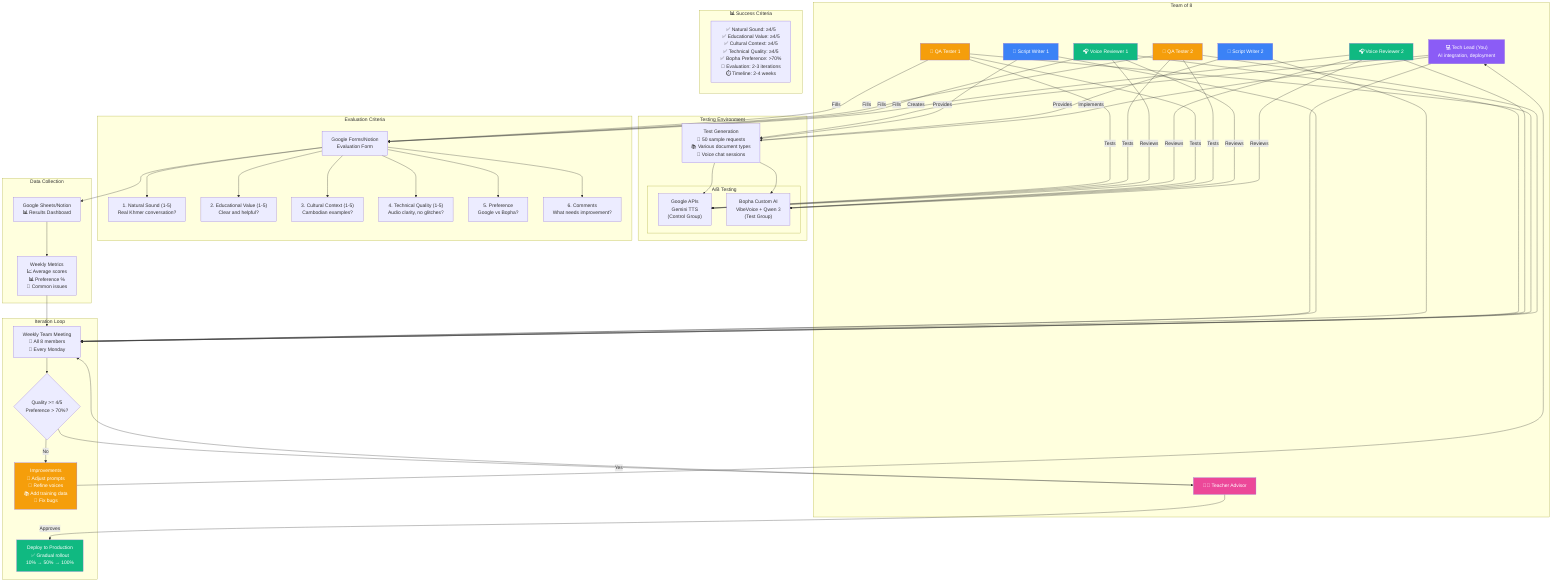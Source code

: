 %% Bopha - QA Evaluation & Team Collaboration Workflow
%% 8-person team testing and improving Bopha AI quality

flowchart TD
    subgraph "Team of 8"
        TL["💻 Tech Lead (You)<br/>AI integration, deployment"]
        SW1["📝 Script Writer 1"]
        SW2["📝 Script Writer 2"]
        VR1["🎧 Voice Reviewer 1"]
        VR2["🎧 Voice Reviewer 2"]
        QA1["🧪 QA Tester 1"]
        QA2["🧪 QA Tester 2"]
        TA["👨‍🏫 Teacher Advisor"]
    end

    subgraph "Testing Environment"
        TESTGEN["Test Generation<br/>🧪 50 sample requests<br/>📚 Various document types<br/>🎤 Voice chat sessions"]
        
        subgraph "A/B Testing"
            GOOGLE["Google APIs<br/>Gemini TTS<br/>(Control Group)"]
            BOPHA["Bopha Custom AI<br/>VibeVoice + Qwen 3<br/>(Test Group)"]
        end
    end

    subgraph "Evaluation Criteria"
        FORM["Google Forms/Notion<br/>Evaluation Form"]
        
        C1["1. Natural Sound (1-5)<br/>Real Khmer conversation?"]
        C2["2. Educational Value (1-5)<br/>Clear and helpful?"]
        C3["3. Cultural Context (1-5)<br/>Cambodian examples?"]
        C4["4. Technical Quality (1-5)<br/>Audio clarity, no glitches?"]
        C5["5. Preference<br/>Google vs Bopha?"]
        C6["6. Comments<br/>What needs improvement?"]
        
        FORM --> C1
        FORM --> C2
        FORM --> C3
        FORM --> C4
        FORM --> C5
        FORM --> C6
    end

    subgraph "Data Collection"
        SHEET["Google Sheets/Notion<br/>📊 Results Dashboard"]
        METRICS["Weekly Metrics<br/>📈 Average scores<br/>📊 Preference %<br/>💬 Common issues"]
    end

    subgraph "Iteration Loop"
        REVIEW["Weekly Team Meeting<br/>👥 All 8 members<br/>📅 Every Monday"]
        DECIDE{"Quality >= 4/5<br/>Preference > 70%?"}
        IMPROVE["Improvements<br/>🔧 Adjust prompts<br/>🎨 Refine voices<br/>📚 Add training data<br/>🐛 Fix bugs"]
        DEPLOY["Deploy to Production<br/>✅ Gradual rollout<br/>10% → 50% → 100%"]
    end

    %% Workflow
    TL -->|Creates| TESTGEN
    SW1 -->|Provides| TESTGEN
    SW2 -->|Provides| TESTGEN
    
    TESTGEN --> GOOGLE
    TESTGEN --> BOPHA
    
    QA1 -->|Tests| GOOGLE
    QA1 -->|Tests| BOPHA
    QA2 -->|Tests| GOOGLE
    QA2 -->|Tests| BOPHA
    VR1 -->|Reviews| GOOGLE
    VR1 -->|Reviews| BOPHA
    VR2 -->|Reviews| GOOGLE
    VR2 -->|Reviews| BOPHA
    
    QA1 -->|Fills| FORM
    QA2 -->|Fills| FORM
    VR1 -->|Fills| FORM
    VR2 -->|Fills| FORM
    
    FORM --> SHEET
    SHEET --> METRICS
    
    METRICS --> REVIEW
    TL --> REVIEW
    SW1 --> REVIEW
    SW2 --> REVIEW
    VR1 --> REVIEW
    VR2 --> REVIEW
    QA1 --> REVIEW
    QA2 --> REVIEW
    TA --> REVIEW
    
    REVIEW --> DECIDE
    DECIDE -->|No| IMPROVE
    IMPROVE --> TL
    TL -->|Implements| TESTGEN
    
    DECIDE -->|Yes| TA
    TA -->|Approves| DEPLOY

    %% Styling
    style TL fill:#8B5CF6,color:#fff
    style SW1 fill:#3B82F6,color:#fff
    style SW2 fill:#3B82F6,color:#fff
    style VR1 fill:#10B981,color:#fff
    style VR2 fill:#10B981,color:#fff
    style QA1 fill:#F59E0B,color:#fff
    style QA2 fill:#F59E0B,color:#fff
    style TA fill:#EC4899,color:#fff
    style DEPLOY fill:#10B981,color:#fff
    style IMPROVE fill:#F59E0B,color:#fff

    %% Legend
    subgraph "📊 Success Criteria"
        SUCCESS["✅ Natural Sound: ≥4/5<br/>✅ Educational Value: ≥4/5<br/>✅ Cultural Context: ≥4/5<br/>✅ Technical Quality: ≥4/5<br/>✅ Bopha Preference: >70%<br/>📅 Evaluation: 2-3 iterations<br/>⏱️ Timeline: 2-4 weeks"]
    end
